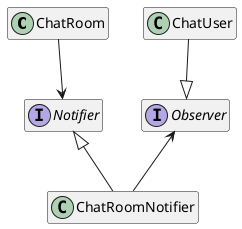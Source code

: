 @startuml

hide empty members

class ChatRoom
class ChatUser
class ChatRoomNotifier
interface Notifier
interface Observer

ChatUser --|> Observer
Observer <-- ChatRoomNotifier

ChatRoom --> Notifier
Notifier <|-- ChatRoomNotifier

@enduml
